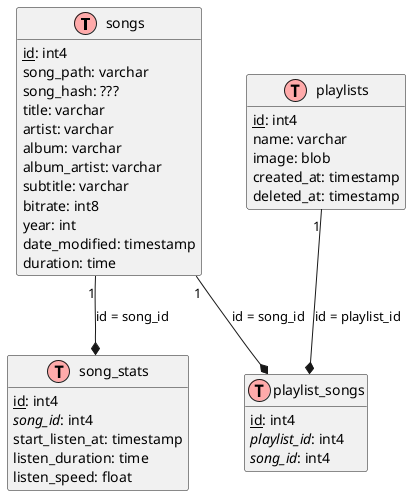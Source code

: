 ﻿@startuml Abata Relations
!define table(x) class x << (T,#FFAAAA) >>
!define primary_key(x) <u>x</u>
!define foreign_key(x) <i>x</i>
hide methods
hide stereotypes

table(songs) {
  primary_key(id): int4
  song_path: varchar
  song_hash: ???
  title: varchar
  artist: varchar
  album: varchar
  album_artist: varchar
  subtitle: varchar
  bitrate: int8
  year: int
  date_modified: timestamp
  duration: time
}

table(playlists) {
    primary_key(id): int4
    name: varchar
    image: blob
    created_at: timestamp
    deleted_at: timestamp
}

table(playlist_songs) {
    primary_key(id): int4
    foreign_key(playlist_id): int4
    foreign_key(song_id): int4
}

table(song_stats) {
    primary_key(id): int4
    foreign_key(song_id): int4
    start_listen_at: timestamp
    listen_duration: time
    listen_speed: float
}

songs "1"--* playlist_songs: id = song_id
songs "1"--* song_stats: id = song_id
playlists "1"--* playlist_songs: id = playlist_id


@enduml